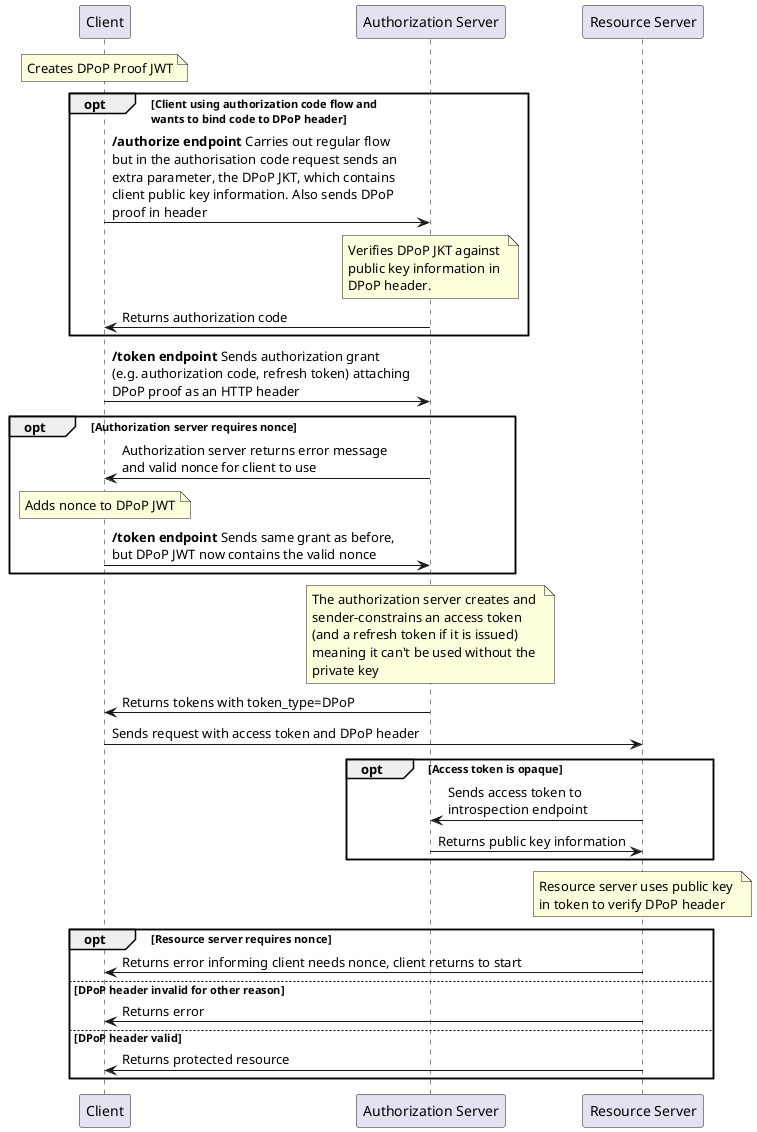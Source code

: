 @startuml

participant "Client" as client
participant "Authorization Server" as authorization_server
participant "Resource Server" as resource_server

note over client: Creates DPoP Proof JWT

opt Client using authorization code flow and \nwants to bind code to DPoP header
    client -> authorization_server: **/authorize endpoint** Carries out regular flow \nbut in the authorisation code request sends an \nextra parameter, the DPoP JKT, which contains \nclient public key information. Also sends DPoP \nproof in header
    note over authorization_server: Verifies DPoP JKT against \npublic key information in \nDPoP header.
    authorization_server -> client: Returns authorization code
end
client -> authorization_server: **/token endpoint** Sends authorization grant \n(e.g. authorization code, refresh token) attaching \nDPoP proof as an HTTP header
opt Authorization server requires nonce
    authorization_server -> client: Authorization server returns error message \nand valid nonce for client to use
    note over client: Adds nonce to DPoP JWT
    client -> authorization_server: **/token endpoint** Sends same grant as before, \nbut DPoP JWT now contains the valid nonce
end
note over authorization_server: The authorization server creates and \nsender-constrains an access token \n(and a refresh token if it is issued) \nmeaning it can't be used without the \nprivate key
authorization_server -> client: Returns tokens with token_type=DPoP
client -> resource_server: Sends request with access token and DPoP header
opt Access token is opaque
    resource_server -> authorization_server: Sends access token to \nintrospection endpoint
    authorization_server -> resource_server: Returns public key information
end

note over resource_server: Resource server uses public key \nin token to verify DPoP header

opt Resource server requires nonce
    resource_server -> client: Returns error informing client needs nonce, client returns to start
else DPoP header invalid for other reason
    resource_server -> client: Returns error 
else DPoP header valid
    resource_server -> client: Returns protected resource
end

@enduml